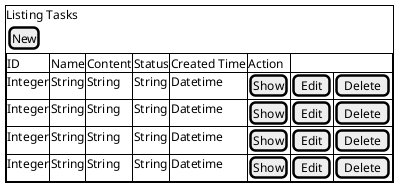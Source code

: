 @startuml
salt
{+
  Listing Tasks
  {
   [New]
  }

  {#
  ID       | Name   | Content | Status  | Created Time | Action
  Integer  | String | String  | String  | Datetime | [Show] | [Edit] | [Delete]
  Integer  | String | String  | String  | Datetime | [Show] | [Edit] | [Delete]
  Integer  | String | String  | String  | Datetime | [Show] | [Edit] | [Delete]
  Integer  | String | String  | String  | Datetime | [Show] | [Edit] | [Delete]
  }
}
@enduml